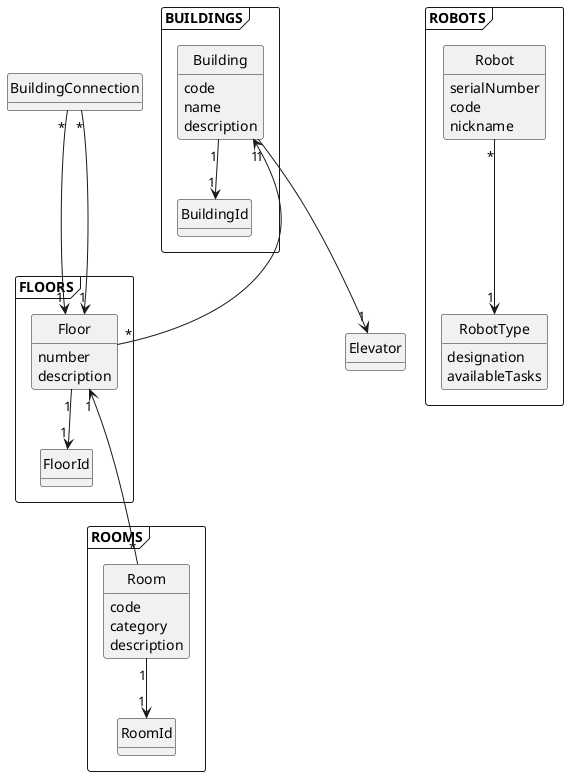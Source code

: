 @startuml
'https://plantuml.com/class-diagram

hide methods
hide circles


frame BUILDINGS{
  class Building{
    code
    name
    description
  }

  class BuildingId

  Building "1" --> "1" BuildingId

}

frame FLOORS{
  class Floor{
    number
    description
  }

  class FloorId

  Floor "1" --> "1" FloorId
}

frame ROOMS{
  class Room{
    code
    category
    description
  }

  class RoomId

  Room "1" --> "1" RoomId
}

frame ROBOTS{
  class RobotType{
    designation
    availableTasks
  }

  class Robot{
    serialNumber
    code
    nickname
  }
}


Robot "*" ---> "1" RobotType

BuildingConnection "*" ---> "1" Floor

BuildingConnection "*" ---> "1" Floor


Building "1" ---> "1" Elevator
Building "1" <--- "*" Floor
Floor "1" <--- "*" Room




@enduml